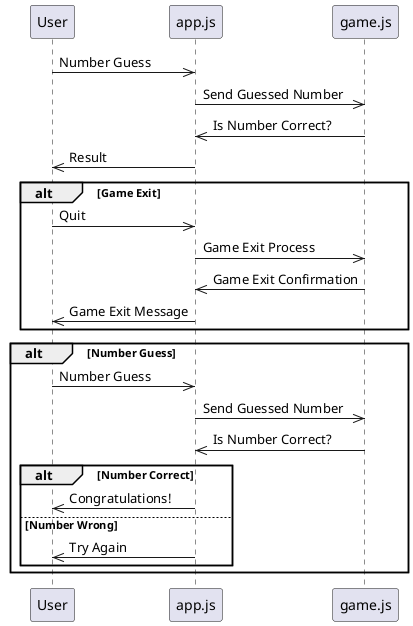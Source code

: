 @startuml
participant User as "User"
participant App as "app.js"
participant Game as "game.js"

User->>App: Number Guess
App->>Game: Send Guessed Number
Game->>App: Is Number Correct?
App->>User: Result

alt Game Exit
User->>App: Quit
App->>Game: Game Exit Process
Game->>App: Game Exit Confirmation
App->>User: Game Exit Message
end

alt Number Guess
User->>App: Number Guess
App->>Game: Send Guessed Number
Game->>App: Is Number Correct?
alt Number Correct
App->>User: Congratulations!
else Number Wrong
App->>User: Try Again
end
end

@enduml